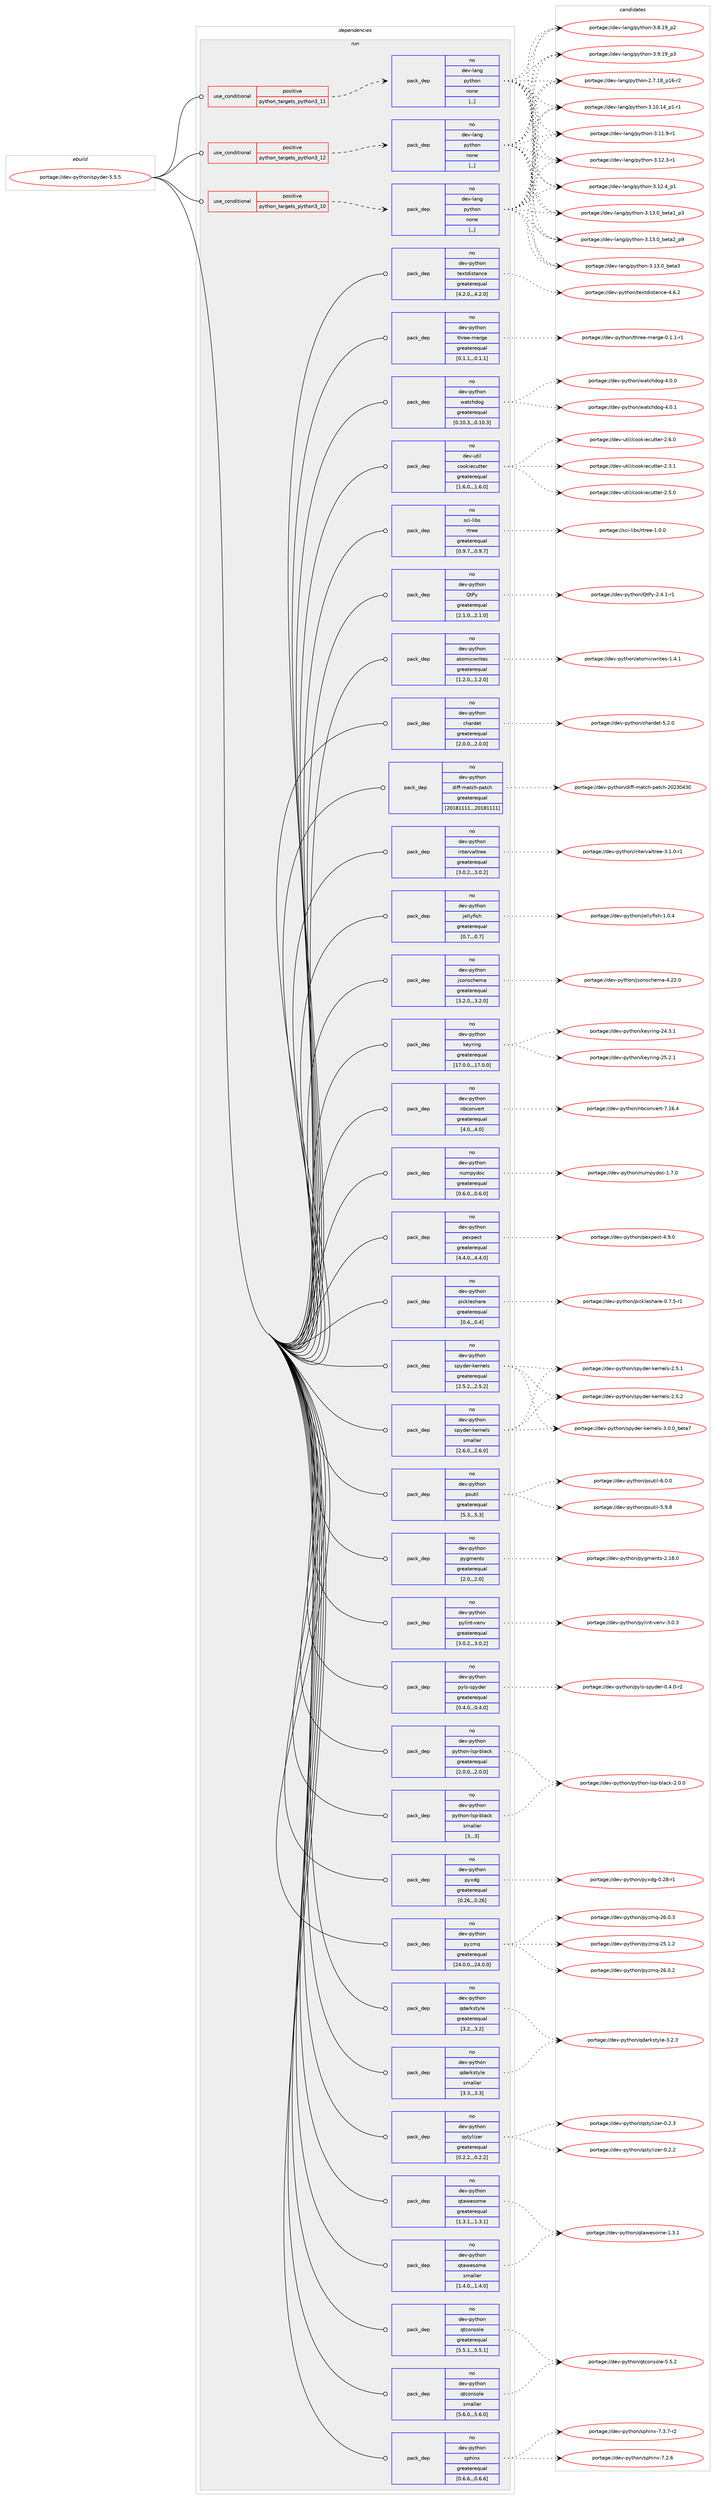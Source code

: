 digraph prolog {

# *************
# Graph options
# *************

newrank=true;
concentrate=true;
compound=true;
graph [rankdir=LR,fontname=Helvetica,fontsize=10,ranksep=1.5];#, ranksep=2.5, nodesep=0.2];
edge  [arrowhead=vee];
node  [fontname=Helvetica,fontsize=10];

# **********
# The ebuild
# **********

subgraph cluster_leftcol {
color=gray;
rank=same;
label=<<i>ebuild</i>>;
id [label="portage://dev-python/spyder-5.5.5", color=red, width=4, href="../dev-python/spyder-5.5.5.svg"];
}

# ****************
# The dependencies
# ****************

subgraph cluster_midcol {
color=gray;
label=<<i>dependencies</i>>;
subgraph cluster_compile {
fillcolor="#eeeeee";
style=filled;
label=<<i>compile</i>>;
}
subgraph cluster_compileandrun {
fillcolor="#eeeeee";
style=filled;
label=<<i>compile and run</i>>;
}
subgraph cluster_run {
fillcolor="#eeeeee";
style=filled;
label=<<i>run</i>>;
subgraph cond38688 {
dependency160227 [label=<<TABLE BORDER="0" CELLBORDER="1" CELLSPACING="0" CELLPADDING="4"><TR><TD ROWSPAN="3" CELLPADDING="10">use_conditional</TD></TR><TR><TD>positive</TD></TR><TR><TD>python_targets_python3_10</TD></TR></TABLE>>, shape=none, color=red];
subgraph pack120301 {
dependency160228 [label=<<TABLE BORDER="0" CELLBORDER="1" CELLSPACING="0" CELLPADDING="4" WIDTH="220"><TR><TD ROWSPAN="6" CELLPADDING="30">pack_dep</TD></TR><TR><TD WIDTH="110">no</TD></TR><TR><TD>dev-lang</TD></TR><TR><TD>python</TD></TR><TR><TD>none</TD></TR><TR><TD>[,,]</TD></TR></TABLE>>, shape=none, color=blue];
}
dependency160227:e -> dependency160228:w [weight=20,style="dashed",arrowhead="vee"];
}
id:e -> dependency160227:w [weight=20,style="solid",arrowhead="odot"];
subgraph cond38689 {
dependency160229 [label=<<TABLE BORDER="0" CELLBORDER="1" CELLSPACING="0" CELLPADDING="4"><TR><TD ROWSPAN="3" CELLPADDING="10">use_conditional</TD></TR><TR><TD>positive</TD></TR><TR><TD>python_targets_python3_11</TD></TR></TABLE>>, shape=none, color=red];
subgraph pack120302 {
dependency160230 [label=<<TABLE BORDER="0" CELLBORDER="1" CELLSPACING="0" CELLPADDING="4" WIDTH="220"><TR><TD ROWSPAN="6" CELLPADDING="30">pack_dep</TD></TR><TR><TD WIDTH="110">no</TD></TR><TR><TD>dev-lang</TD></TR><TR><TD>python</TD></TR><TR><TD>none</TD></TR><TR><TD>[,,]</TD></TR></TABLE>>, shape=none, color=blue];
}
dependency160229:e -> dependency160230:w [weight=20,style="dashed",arrowhead="vee"];
}
id:e -> dependency160229:w [weight=20,style="solid",arrowhead="odot"];
subgraph cond38690 {
dependency160231 [label=<<TABLE BORDER="0" CELLBORDER="1" CELLSPACING="0" CELLPADDING="4"><TR><TD ROWSPAN="3" CELLPADDING="10">use_conditional</TD></TR><TR><TD>positive</TD></TR><TR><TD>python_targets_python3_12</TD></TR></TABLE>>, shape=none, color=red];
subgraph pack120303 {
dependency160232 [label=<<TABLE BORDER="0" CELLBORDER="1" CELLSPACING="0" CELLPADDING="4" WIDTH="220"><TR><TD ROWSPAN="6" CELLPADDING="30">pack_dep</TD></TR><TR><TD WIDTH="110">no</TD></TR><TR><TD>dev-lang</TD></TR><TR><TD>python</TD></TR><TR><TD>none</TD></TR><TR><TD>[,,]</TD></TR></TABLE>>, shape=none, color=blue];
}
dependency160231:e -> dependency160232:w [weight=20,style="dashed",arrowhead="vee"];
}
id:e -> dependency160231:w [weight=20,style="solid",arrowhead="odot"];
subgraph pack120304 {
dependency160233 [label=<<TABLE BORDER="0" CELLBORDER="1" CELLSPACING="0" CELLPADDING="4" WIDTH="220"><TR><TD ROWSPAN="6" CELLPADDING="30">pack_dep</TD></TR><TR><TD WIDTH="110">no</TD></TR><TR><TD>dev-python</TD></TR><TR><TD>QtPy</TD></TR><TR><TD>greaterequal</TD></TR><TR><TD>[2.1.0,,,2.1.0]</TD></TR></TABLE>>, shape=none, color=blue];
}
id:e -> dependency160233:w [weight=20,style="solid",arrowhead="odot"];
subgraph pack120305 {
dependency160234 [label=<<TABLE BORDER="0" CELLBORDER="1" CELLSPACING="0" CELLPADDING="4" WIDTH="220"><TR><TD ROWSPAN="6" CELLPADDING="30">pack_dep</TD></TR><TR><TD WIDTH="110">no</TD></TR><TR><TD>dev-python</TD></TR><TR><TD>atomicwrites</TD></TR><TR><TD>greaterequal</TD></TR><TR><TD>[1.2.0,,,1.2.0]</TD></TR></TABLE>>, shape=none, color=blue];
}
id:e -> dependency160234:w [weight=20,style="solid",arrowhead="odot"];
subgraph pack120306 {
dependency160235 [label=<<TABLE BORDER="0" CELLBORDER="1" CELLSPACING="0" CELLPADDING="4" WIDTH="220"><TR><TD ROWSPAN="6" CELLPADDING="30">pack_dep</TD></TR><TR><TD WIDTH="110">no</TD></TR><TR><TD>dev-python</TD></TR><TR><TD>chardet</TD></TR><TR><TD>greaterequal</TD></TR><TR><TD>[2.0.0,,,2.0.0]</TD></TR></TABLE>>, shape=none, color=blue];
}
id:e -> dependency160235:w [weight=20,style="solid",arrowhead="odot"];
subgraph pack120307 {
dependency160236 [label=<<TABLE BORDER="0" CELLBORDER="1" CELLSPACING="0" CELLPADDING="4" WIDTH="220"><TR><TD ROWSPAN="6" CELLPADDING="30">pack_dep</TD></TR><TR><TD WIDTH="110">no</TD></TR><TR><TD>dev-python</TD></TR><TR><TD>diff-match-patch</TD></TR><TR><TD>greaterequal</TD></TR><TR><TD>[20181111,,,20181111]</TD></TR></TABLE>>, shape=none, color=blue];
}
id:e -> dependency160236:w [weight=20,style="solid",arrowhead="odot"];
subgraph pack120308 {
dependency160237 [label=<<TABLE BORDER="0" CELLBORDER="1" CELLSPACING="0" CELLPADDING="4" WIDTH="220"><TR><TD ROWSPAN="6" CELLPADDING="30">pack_dep</TD></TR><TR><TD WIDTH="110">no</TD></TR><TR><TD>dev-python</TD></TR><TR><TD>intervaltree</TD></TR><TR><TD>greaterequal</TD></TR><TR><TD>[3.0.2,,,3.0.2]</TD></TR></TABLE>>, shape=none, color=blue];
}
id:e -> dependency160237:w [weight=20,style="solid",arrowhead="odot"];
subgraph pack120309 {
dependency160238 [label=<<TABLE BORDER="0" CELLBORDER="1" CELLSPACING="0" CELLPADDING="4" WIDTH="220"><TR><TD ROWSPAN="6" CELLPADDING="30">pack_dep</TD></TR><TR><TD WIDTH="110">no</TD></TR><TR><TD>dev-python</TD></TR><TR><TD>jellyfish</TD></TR><TR><TD>greaterequal</TD></TR><TR><TD>[0.7,,,0.7]</TD></TR></TABLE>>, shape=none, color=blue];
}
id:e -> dependency160238:w [weight=20,style="solid",arrowhead="odot"];
subgraph pack120310 {
dependency160239 [label=<<TABLE BORDER="0" CELLBORDER="1" CELLSPACING="0" CELLPADDING="4" WIDTH="220"><TR><TD ROWSPAN="6" CELLPADDING="30">pack_dep</TD></TR><TR><TD WIDTH="110">no</TD></TR><TR><TD>dev-python</TD></TR><TR><TD>jsonschema</TD></TR><TR><TD>greaterequal</TD></TR><TR><TD>[3.2.0,,,3.2.0]</TD></TR></TABLE>>, shape=none, color=blue];
}
id:e -> dependency160239:w [weight=20,style="solid",arrowhead="odot"];
subgraph pack120311 {
dependency160240 [label=<<TABLE BORDER="0" CELLBORDER="1" CELLSPACING="0" CELLPADDING="4" WIDTH="220"><TR><TD ROWSPAN="6" CELLPADDING="30">pack_dep</TD></TR><TR><TD WIDTH="110">no</TD></TR><TR><TD>dev-python</TD></TR><TR><TD>keyring</TD></TR><TR><TD>greaterequal</TD></TR><TR><TD>[17.0.0,,,17.0.0]</TD></TR></TABLE>>, shape=none, color=blue];
}
id:e -> dependency160240:w [weight=20,style="solid",arrowhead="odot"];
subgraph pack120312 {
dependency160241 [label=<<TABLE BORDER="0" CELLBORDER="1" CELLSPACING="0" CELLPADDING="4" WIDTH="220"><TR><TD ROWSPAN="6" CELLPADDING="30">pack_dep</TD></TR><TR><TD WIDTH="110">no</TD></TR><TR><TD>dev-python</TD></TR><TR><TD>nbconvert</TD></TR><TR><TD>greaterequal</TD></TR><TR><TD>[4.0,,,4.0]</TD></TR></TABLE>>, shape=none, color=blue];
}
id:e -> dependency160241:w [weight=20,style="solid",arrowhead="odot"];
subgraph pack120313 {
dependency160242 [label=<<TABLE BORDER="0" CELLBORDER="1" CELLSPACING="0" CELLPADDING="4" WIDTH="220"><TR><TD ROWSPAN="6" CELLPADDING="30">pack_dep</TD></TR><TR><TD WIDTH="110">no</TD></TR><TR><TD>dev-python</TD></TR><TR><TD>numpydoc</TD></TR><TR><TD>greaterequal</TD></TR><TR><TD>[0.6.0,,,0.6.0]</TD></TR></TABLE>>, shape=none, color=blue];
}
id:e -> dependency160242:w [weight=20,style="solid",arrowhead="odot"];
subgraph pack120314 {
dependency160243 [label=<<TABLE BORDER="0" CELLBORDER="1" CELLSPACING="0" CELLPADDING="4" WIDTH="220"><TR><TD ROWSPAN="6" CELLPADDING="30">pack_dep</TD></TR><TR><TD WIDTH="110">no</TD></TR><TR><TD>dev-python</TD></TR><TR><TD>pexpect</TD></TR><TR><TD>greaterequal</TD></TR><TR><TD>[4.4.0,,,4.4.0]</TD></TR></TABLE>>, shape=none, color=blue];
}
id:e -> dependency160243:w [weight=20,style="solid",arrowhead="odot"];
subgraph pack120315 {
dependency160244 [label=<<TABLE BORDER="0" CELLBORDER="1" CELLSPACING="0" CELLPADDING="4" WIDTH="220"><TR><TD ROWSPAN="6" CELLPADDING="30">pack_dep</TD></TR><TR><TD WIDTH="110">no</TD></TR><TR><TD>dev-python</TD></TR><TR><TD>pickleshare</TD></TR><TR><TD>greaterequal</TD></TR><TR><TD>[0.4,,,0.4]</TD></TR></TABLE>>, shape=none, color=blue];
}
id:e -> dependency160244:w [weight=20,style="solid",arrowhead="odot"];
subgraph pack120316 {
dependency160245 [label=<<TABLE BORDER="0" CELLBORDER="1" CELLSPACING="0" CELLPADDING="4" WIDTH="220"><TR><TD ROWSPAN="6" CELLPADDING="30">pack_dep</TD></TR><TR><TD WIDTH="110">no</TD></TR><TR><TD>dev-python</TD></TR><TR><TD>psutil</TD></TR><TR><TD>greaterequal</TD></TR><TR><TD>[5.3,,,5.3]</TD></TR></TABLE>>, shape=none, color=blue];
}
id:e -> dependency160245:w [weight=20,style="solid",arrowhead="odot"];
subgraph pack120317 {
dependency160246 [label=<<TABLE BORDER="0" CELLBORDER="1" CELLSPACING="0" CELLPADDING="4" WIDTH="220"><TR><TD ROWSPAN="6" CELLPADDING="30">pack_dep</TD></TR><TR><TD WIDTH="110">no</TD></TR><TR><TD>dev-python</TD></TR><TR><TD>pygments</TD></TR><TR><TD>greaterequal</TD></TR><TR><TD>[2.0,,,2.0]</TD></TR></TABLE>>, shape=none, color=blue];
}
id:e -> dependency160246:w [weight=20,style="solid",arrowhead="odot"];
subgraph pack120318 {
dependency160247 [label=<<TABLE BORDER="0" CELLBORDER="1" CELLSPACING="0" CELLPADDING="4" WIDTH="220"><TR><TD ROWSPAN="6" CELLPADDING="30">pack_dep</TD></TR><TR><TD WIDTH="110">no</TD></TR><TR><TD>dev-python</TD></TR><TR><TD>pylint-venv</TD></TR><TR><TD>greaterequal</TD></TR><TR><TD>[3.0.2,,,3.0.2]</TD></TR></TABLE>>, shape=none, color=blue];
}
id:e -> dependency160247:w [weight=20,style="solid",arrowhead="odot"];
subgraph pack120319 {
dependency160248 [label=<<TABLE BORDER="0" CELLBORDER="1" CELLSPACING="0" CELLPADDING="4" WIDTH="220"><TR><TD ROWSPAN="6" CELLPADDING="30">pack_dep</TD></TR><TR><TD WIDTH="110">no</TD></TR><TR><TD>dev-python</TD></TR><TR><TD>pyls-spyder</TD></TR><TR><TD>greaterequal</TD></TR><TR><TD>[0.4.0,,,0.4.0]</TD></TR></TABLE>>, shape=none, color=blue];
}
id:e -> dependency160248:w [weight=20,style="solid",arrowhead="odot"];
subgraph pack120320 {
dependency160249 [label=<<TABLE BORDER="0" CELLBORDER="1" CELLSPACING="0" CELLPADDING="4" WIDTH="220"><TR><TD ROWSPAN="6" CELLPADDING="30">pack_dep</TD></TR><TR><TD WIDTH="110">no</TD></TR><TR><TD>dev-python</TD></TR><TR><TD>python-lsp-black</TD></TR><TR><TD>greaterequal</TD></TR><TR><TD>[2.0.0,,,2.0.0]</TD></TR></TABLE>>, shape=none, color=blue];
}
id:e -> dependency160249:w [weight=20,style="solid",arrowhead="odot"];
subgraph pack120321 {
dependency160250 [label=<<TABLE BORDER="0" CELLBORDER="1" CELLSPACING="0" CELLPADDING="4" WIDTH="220"><TR><TD ROWSPAN="6" CELLPADDING="30">pack_dep</TD></TR><TR><TD WIDTH="110">no</TD></TR><TR><TD>dev-python</TD></TR><TR><TD>python-lsp-black</TD></TR><TR><TD>smaller</TD></TR><TR><TD>[3,,,3]</TD></TR></TABLE>>, shape=none, color=blue];
}
id:e -> dependency160250:w [weight=20,style="solid",arrowhead="odot"];
subgraph pack120322 {
dependency160251 [label=<<TABLE BORDER="0" CELLBORDER="1" CELLSPACING="0" CELLPADDING="4" WIDTH="220"><TR><TD ROWSPAN="6" CELLPADDING="30">pack_dep</TD></TR><TR><TD WIDTH="110">no</TD></TR><TR><TD>dev-python</TD></TR><TR><TD>pyxdg</TD></TR><TR><TD>greaterequal</TD></TR><TR><TD>[0.26,,,0.26]</TD></TR></TABLE>>, shape=none, color=blue];
}
id:e -> dependency160251:w [weight=20,style="solid",arrowhead="odot"];
subgraph pack120323 {
dependency160252 [label=<<TABLE BORDER="0" CELLBORDER="1" CELLSPACING="0" CELLPADDING="4" WIDTH="220"><TR><TD ROWSPAN="6" CELLPADDING="30">pack_dep</TD></TR><TR><TD WIDTH="110">no</TD></TR><TR><TD>dev-python</TD></TR><TR><TD>pyzmq</TD></TR><TR><TD>greaterequal</TD></TR><TR><TD>[24.0.0,,,24.0.0]</TD></TR></TABLE>>, shape=none, color=blue];
}
id:e -> dependency160252:w [weight=20,style="solid",arrowhead="odot"];
subgraph pack120324 {
dependency160253 [label=<<TABLE BORDER="0" CELLBORDER="1" CELLSPACING="0" CELLPADDING="4" WIDTH="220"><TR><TD ROWSPAN="6" CELLPADDING="30">pack_dep</TD></TR><TR><TD WIDTH="110">no</TD></TR><TR><TD>dev-python</TD></TR><TR><TD>qdarkstyle</TD></TR><TR><TD>greaterequal</TD></TR><TR><TD>[3.2,,,3.2]</TD></TR></TABLE>>, shape=none, color=blue];
}
id:e -> dependency160253:w [weight=20,style="solid",arrowhead="odot"];
subgraph pack120325 {
dependency160254 [label=<<TABLE BORDER="0" CELLBORDER="1" CELLSPACING="0" CELLPADDING="4" WIDTH="220"><TR><TD ROWSPAN="6" CELLPADDING="30">pack_dep</TD></TR><TR><TD WIDTH="110">no</TD></TR><TR><TD>dev-python</TD></TR><TR><TD>qdarkstyle</TD></TR><TR><TD>smaller</TD></TR><TR><TD>[3.3,,,3.3]</TD></TR></TABLE>>, shape=none, color=blue];
}
id:e -> dependency160254:w [weight=20,style="solid",arrowhead="odot"];
subgraph pack120326 {
dependency160255 [label=<<TABLE BORDER="0" CELLBORDER="1" CELLSPACING="0" CELLPADDING="4" WIDTH="220"><TR><TD ROWSPAN="6" CELLPADDING="30">pack_dep</TD></TR><TR><TD WIDTH="110">no</TD></TR><TR><TD>dev-python</TD></TR><TR><TD>qstylizer</TD></TR><TR><TD>greaterequal</TD></TR><TR><TD>[0.2.2,,,0.2.2]</TD></TR></TABLE>>, shape=none, color=blue];
}
id:e -> dependency160255:w [weight=20,style="solid",arrowhead="odot"];
subgraph pack120327 {
dependency160256 [label=<<TABLE BORDER="0" CELLBORDER="1" CELLSPACING="0" CELLPADDING="4" WIDTH="220"><TR><TD ROWSPAN="6" CELLPADDING="30">pack_dep</TD></TR><TR><TD WIDTH="110">no</TD></TR><TR><TD>dev-python</TD></TR><TR><TD>qtawesome</TD></TR><TR><TD>greaterequal</TD></TR><TR><TD>[1.3.1,,,1.3.1]</TD></TR></TABLE>>, shape=none, color=blue];
}
id:e -> dependency160256:w [weight=20,style="solid",arrowhead="odot"];
subgraph pack120328 {
dependency160257 [label=<<TABLE BORDER="0" CELLBORDER="1" CELLSPACING="0" CELLPADDING="4" WIDTH="220"><TR><TD ROWSPAN="6" CELLPADDING="30">pack_dep</TD></TR><TR><TD WIDTH="110">no</TD></TR><TR><TD>dev-python</TD></TR><TR><TD>qtawesome</TD></TR><TR><TD>smaller</TD></TR><TR><TD>[1.4.0,,,1.4.0]</TD></TR></TABLE>>, shape=none, color=blue];
}
id:e -> dependency160257:w [weight=20,style="solid",arrowhead="odot"];
subgraph pack120329 {
dependency160258 [label=<<TABLE BORDER="0" CELLBORDER="1" CELLSPACING="0" CELLPADDING="4" WIDTH="220"><TR><TD ROWSPAN="6" CELLPADDING="30">pack_dep</TD></TR><TR><TD WIDTH="110">no</TD></TR><TR><TD>dev-python</TD></TR><TR><TD>qtconsole</TD></TR><TR><TD>greaterequal</TD></TR><TR><TD>[5.5.1,,,5.5.1]</TD></TR></TABLE>>, shape=none, color=blue];
}
id:e -> dependency160258:w [weight=20,style="solid",arrowhead="odot"];
subgraph pack120330 {
dependency160259 [label=<<TABLE BORDER="0" CELLBORDER="1" CELLSPACING="0" CELLPADDING="4" WIDTH="220"><TR><TD ROWSPAN="6" CELLPADDING="30">pack_dep</TD></TR><TR><TD WIDTH="110">no</TD></TR><TR><TD>dev-python</TD></TR><TR><TD>qtconsole</TD></TR><TR><TD>smaller</TD></TR><TR><TD>[5.6.0,,,5.6.0]</TD></TR></TABLE>>, shape=none, color=blue];
}
id:e -> dependency160259:w [weight=20,style="solid",arrowhead="odot"];
subgraph pack120331 {
dependency160260 [label=<<TABLE BORDER="0" CELLBORDER="1" CELLSPACING="0" CELLPADDING="4" WIDTH="220"><TR><TD ROWSPAN="6" CELLPADDING="30">pack_dep</TD></TR><TR><TD WIDTH="110">no</TD></TR><TR><TD>dev-python</TD></TR><TR><TD>sphinx</TD></TR><TR><TD>greaterequal</TD></TR><TR><TD>[0.6.6,,,0.6.6]</TD></TR></TABLE>>, shape=none, color=blue];
}
id:e -> dependency160260:w [weight=20,style="solid",arrowhead="odot"];
subgraph pack120332 {
dependency160261 [label=<<TABLE BORDER="0" CELLBORDER="1" CELLSPACING="0" CELLPADDING="4" WIDTH="220"><TR><TD ROWSPAN="6" CELLPADDING="30">pack_dep</TD></TR><TR><TD WIDTH="110">no</TD></TR><TR><TD>dev-python</TD></TR><TR><TD>spyder-kernels</TD></TR><TR><TD>greaterequal</TD></TR><TR><TD>[2.5.2,,,2.5.2]</TD></TR></TABLE>>, shape=none, color=blue];
}
id:e -> dependency160261:w [weight=20,style="solid",arrowhead="odot"];
subgraph pack120333 {
dependency160262 [label=<<TABLE BORDER="0" CELLBORDER="1" CELLSPACING="0" CELLPADDING="4" WIDTH="220"><TR><TD ROWSPAN="6" CELLPADDING="30">pack_dep</TD></TR><TR><TD WIDTH="110">no</TD></TR><TR><TD>dev-python</TD></TR><TR><TD>spyder-kernels</TD></TR><TR><TD>smaller</TD></TR><TR><TD>[2.6.0,,,2.6.0]</TD></TR></TABLE>>, shape=none, color=blue];
}
id:e -> dependency160262:w [weight=20,style="solid",arrowhead="odot"];
subgraph pack120334 {
dependency160263 [label=<<TABLE BORDER="0" CELLBORDER="1" CELLSPACING="0" CELLPADDING="4" WIDTH="220"><TR><TD ROWSPAN="6" CELLPADDING="30">pack_dep</TD></TR><TR><TD WIDTH="110">no</TD></TR><TR><TD>dev-python</TD></TR><TR><TD>textdistance</TD></TR><TR><TD>greaterequal</TD></TR><TR><TD>[4.2.0,,,4.2.0]</TD></TR></TABLE>>, shape=none, color=blue];
}
id:e -> dependency160263:w [weight=20,style="solid",arrowhead="odot"];
subgraph pack120335 {
dependency160264 [label=<<TABLE BORDER="0" CELLBORDER="1" CELLSPACING="0" CELLPADDING="4" WIDTH="220"><TR><TD ROWSPAN="6" CELLPADDING="30">pack_dep</TD></TR><TR><TD WIDTH="110">no</TD></TR><TR><TD>dev-python</TD></TR><TR><TD>three-merge</TD></TR><TR><TD>greaterequal</TD></TR><TR><TD>[0.1.1,,,0.1.1]</TD></TR></TABLE>>, shape=none, color=blue];
}
id:e -> dependency160264:w [weight=20,style="solid",arrowhead="odot"];
subgraph pack120336 {
dependency160265 [label=<<TABLE BORDER="0" CELLBORDER="1" CELLSPACING="0" CELLPADDING="4" WIDTH="220"><TR><TD ROWSPAN="6" CELLPADDING="30">pack_dep</TD></TR><TR><TD WIDTH="110">no</TD></TR><TR><TD>dev-python</TD></TR><TR><TD>watchdog</TD></TR><TR><TD>greaterequal</TD></TR><TR><TD>[0.10.3,,,0.10.3]</TD></TR></TABLE>>, shape=none, color=blue];
}
id:e -> dependency160265:w [weight=20,style="solid",arrowhead="odot"];
subgraph pack120337 {
dependency160266 [label=<<TABLE BORDER="0" CELLBORDER="1" CELLSPACING="0" CELLPADDING="4" WIDTH="220"><TR><TD ROWSPAN="6" CELLPADDING="30">pack_dep</TD></TR><TR><TD WIDTH="110">no</TD></TR><TR><TD>dev-util</TD></TR><TR><TD>cookiecutter</TD></TR><TR><TD>greaterequal</TD></TR><TR><TD>[1.6.0,,,1.6.0]</TD></TR></TABLE>>, shape=none, color=blue];
}
id:e -> dependency160266:w [weight=20,style="solid",arrowhead="odot"];
subgraph pack120338 {
dependency160267 [label=<<TABLE BORDER="0" CELLBORDER="1" CELLSPACING="0" CELLPADDING="4" WIDTH="220"><TR><TD ROWSPAN="6" CELLPADDING="30">pack_dep</TD></TR><TR><TD WIDTH="110">no</TD></TR><TR><TD>sci-libs</TD></TR><TR><TD>rtree</TD></TR><TR><TD>greaterequal</TD></TR><TR><TD>[0.9.7,,,0.9.7]</TD></TR></TABLE>>, shape=none, color=blue];
}
id:e -> dependency160267:w [weight=20,style="solid",arrowhead="odot"];
}
}

# **************
# The candidates
# **************

subgraph cluster_choices {
rank=same;
color=gray;
label=<<i>candidates</i>>;

subgraph choice120301 {
color=black;
nodesep=1;
choice100101118451089711010347112121116104111110455046554649569511249544511450 [label="portage://dev-lang/python-2.7.18_p16-r2", color=red, width=4,href="../dev-lang/python-2.7.18_p16-r2.svg"];
choice100101118451089711010347112121116104111110455146494846495295112494511449 [label="portage://dev-lang/python-3.10.14_p1-r1", color=red, width=4,href="../dev-lang/python-3.10.14_p1-r1.svg"];
choice100101118451089711010347112121116104111110455146494946574511449 [label="portage://dev-lang/python-3.11.9-r1", color=red, width=4,href="../dev-lang/python-3.11.9-r1.svg"];
choice100101118451089711010347112121116104111110455146495046514511449 [label="portage://dev-lang/python-3.12.3-r1", color=red, width=4,href="../dev-lang/python-3.12.3-r1.svg"];
choice100101118451089711010347112121116104111110455146495046529511249 [label="portage://dev-lang/python-3.12.4_p1", color=red, width=4,href="../dev-lang/python-3.12.4_p1.svg"];
choice10010111845108971101034711212111610411111045514649514648959810111697499511251 [label="portage://dev-lang/python-3.13.0_beta1_p3", color=red, width=4,href="../dev-lang/python-3.13.0_beta1_p3.svg"];
choice10010111845108971101034711212111610411111045514649514648959810111697509511257 [label="portage://dev-lang/python-3.13.0_beta2_p9", color=red, width=4,href="../dev-lang/python-3.13.0_beta2_p9.svg"];
choice1001011184510897110103471121211161041111104551464951464895981011169751 [label="portage://dev-lang/python-3.13.0_beta3", color=red, width=4,href="../dev-lang/python-3.13.0_beta3.svg"];
choice100101118451089711010347112121116104111110455146564649579511250 [label="portage://dev-lang/python-3.8.19_p2", color=red, width=4,href="../dev-lang/python-3.8.19_p2.svg"];
choice100101118451089711010347112121116104111110455146574649579511251 [label="portage://dev-lang/python-3.9.19_p3", color=red, width=4,href="../dev-lang/python-3.9.19_p3.svg"];
dependency160228:e -> choice100101118451089711010347112121116104111110455046554649569511249544511450:w [style=dotted,weight="100"];
dependency160228:e -> choice100101118451089711010347112121116104111110455146494846495295112494511449:w [style=dotted,weight="100"];
dependency160228:e -> choice100101118451089711010347112121116104111110455146494946574511449:w [style=dotted,weight="100"];
dependency160228:e -> choice100101118451089711010347112121116104111110455146495046514511449:w [style=dotted,weight="100"];
dependency160228:e -> choice100101118451089711010347112121116104111110455146495046529511249:w [style=dotted,weight="100"];
dependency160228:e -> choice10010111845108971101034711212111610411111045514649514648959810111697499511251:w [style=dotted,weight="100"];
dependency160228:e -> choice10010111845108971101034711212111610411111045514649514648959810111697509511257:w [style=dotted,weight="100"];
dependency160228:e -> choice1001011184510897110103471121211161041111104551464951464895981011169751:w [style=dotted,weight="100"];
dependency160228:e -> choice100101118451089711010347112121116104111110455146564649579511250:w [style=dotted,weight="100"];
dependency160228:e -> choice100101118451089711010347112121116104111110455146574649579511251:w [style=dotted,weight="100"];
}
subgraph choice120302 {
color=black;
nodesep=1;
choice100101118451089711010347112121116104111110455046554649569511249544511450 [label="portage://dev-lang/python-2.7.18_p16-r2", color=red, width=4,href="../dev-lang/python-2.7.18_p16-r2.svg"];
choice100101118451089711010347112121116104111110455146494846495295112494511449 [label="portage://dev-lang/python-3.10.14_p1-r1", color=red, width=4,href="../dev-lang/python-3.10.14_p1-r1.svg"];
choice100101118451089711010347112121116104111110455146494946574511449 [label="portage://dev-lang/python-3.11.9-r1", color=red, width=4,href="../dev-lang/python-3.11.9-r1.svg"];
choice100101118451089711010347112121116104111110455146495046514511449 [label="portage://dev-lang/python-3.12.3-r1", color=red, width=4,href="../dev-lang/python-3.12.3-r1.svg"];
choice100101118451089711010347112121116104111110455146495046529511249 [label="portage://dev-lang/python-3.12.4_p1", color=red, width=4,href="../dev-lang/python-3.12.4_p1.svg"];
choice10010111845108971101034711212111610411111045514649514648959810111697499511251 [label="portage://dev-lang/python-3.13.0_beta1_p3", color=red, width=4,href="../dev-lang/python-3.13.0_beta1_p3.svg"];
choice10010111845108971101034711212111610411111045514649514648959810111697509511257 [label="portage://dev-lang/python-3.13.0_beta2_p9", color=red, width=4,href="../dev-lang/python-3.13.0_beta2_p9.svg"];
choice1001011184510897110103471121211161041111104551464951464895981011169751 [label="portage://dev-lang/python-3.13.0_beta3", color=red, width=4,href="../dev-lang/python-3.13.0_beta3.svg"];
choice100101118451089711010347112121116104111110455146564649579511250 [label="portage://dev-lang/python-3.8.19_p2", color=red, width=4,href="../dev-lang/python-3.8.19_p2.svg"];
choice100101118451089711010347112121116104111110455146574649579511251 [label="portage://dev-lang/python-3.9.19_p3", color=red, width=4,href="../dev-lang/python-3.9.19_p3.svg"];
dependency160230:e -> choice100101118451089711010347112121116104111110455046554649569511249544511450:w [style=dotted,weight="100"];
dependency160230:e -> choice100101118451089711010347112121116104111110455146494846495295112494511449:w [style=dotted,weight="100"];
dependency160230:e -> choice100101118451089711010347112121116104111110455146494946574511449:w [style=dotted,weight="100"];
dependency160230:e -> choice100101118451089711010347112121116104111110455146495046514511449:w [style=dotted,weight="100"];
dependency160230:e -> choice100101118451089711010347112121116104111110455146495046529511249:w [style=dotted,weight="100"];
dependency160230:e -> choice10010111845108971101034711212111610411111045514649514648959810111697499511251:w [style=dotted,weight="100"];
dependency160230:e -> choice10010111845108971101034711212111610411111045514649514648959810111697509511257:w [style=dotted,weight="100"];
dependency160230:e -> choice1001011184510897110103471121211161041111104551464951464895981011169751:w [style=dotted,weight="100"];
dependency160230:e -> choice100101118451089711010347112121116104111110455146564649579511250:w [style=dotted,weight="100"];
dependency160230:e -> choice100101118451089711010347112121116104111110455146574649579511251:w [style=dotted,weight="100"];
}
subgraph choice120303 {
color=black;
nodesep=1;
choice100101118451089711010347112121116104111110455046554649569511249544511450 [label="portage://dev-lang/python-2.7.18_p16-r2", color=red, width=4,href="../dev-lang/python-2.7.18_p16-r2.svg"];
choice100101118451089711010347112121116104111110455146494846495295112494511449 [label="portage://dev-lang/python-3.10.14_p1-r1", color=red, width=4,href="../dev-lang/python-3.10.14_p1-r1.svg"];
choice100101118451089711010347112121116104111110455146494946574511449 [label="portage://dev-lang/python-3.11.9-r1", color=red, width=4,href="../dev-lang/python-3.11.9-r1.svg"];
choice100101118451089711010347112121116104111110455146495046514511449 [label="portage://dev-lang/python-3.12.3-r1", color=red, width=4,href="../dev-lang/python-3.12.3-r1.svg"];
choice100101118451089711010347112121116104111110455146495046529511249 [label="portage://dev-lang/python-3.12.4_p1", color=red, width=4,href="../dev-lang/python-3.12.4_p1.svg"];
choice10010111845108971101034711212111610411111045514649514648959810111697499511251 [label="portage://dev-lang/python-3.13.0_beta1_p3", color=red, width=4,href="../dev-lang/python-3.13.0_beta1_p3.svg"];
choice10010111845108971101034711212111610411111045514649514648959810111697509511257 [label="portage://dev-lang/python-3.13.0_beta2_p9", color=red, width=4,href="../dev-lang/python-3.13.0_beta2_p9.svg"];
choice1001011184510897110103471121211161041111104551464951464895981011169751 [label="portage://dev-lang/python-3.13.0_beta3", color=red, width=4,href="../dev-lang/python-3.13.0_beta3.svg"];
choice100101118451089711010347112121116104111110455146564649579511250 [label="portage://dev-lang/python-3.8.19_p2", color=red, width=4,href="../dev-lang/python-3.8.19_p2.svg"];
choice100101118451089711010347112121116104111110455146574649579511251 [label="portage://dev-lang/python-3.9.19_p3", color=red, width=4,href="../dev-lang/python-3.9.19_p3.svg"];
dependency160232:e -> choice100101118451089711010347112121116104111110455046554649569511249544511450:w [style=dotted,weight="100"];
dependency160232:e -> choice100101118451089711010347112121116104111110455146494846495295112494511449:w [style=dotted,weight="100"];
dependency160232:e -> choice100101118451089711010347112121116104111110455146494946574511449:w [style=dotted,weight="100"];
dependency160232:e -> choice100101118451089711010347112121116104111110455146495046514511449:w [style=dotted,weight="100"];
dependency160232:e -> choice100101118451089711010347112121116104111110455146495046529511249:w [style=dotted,weight="100"];
dependency160232:e -> choice10010111845108971101034711212111610411111045514649514648959810111697499511251:w [style=dotted,weight="100"];
dependency160232:e -> choice10010111845108971101034711212111610411111045514649514648959810111697509511257:w [style=dotted,weight="100"];
dependency160232:e -> choice1001011184510897110103471121211161041111104551464951464895981011169751:w [style=dotted,weight="100"];
dependency160232:e -> choice100101118451089711010347112121116104111110455146564649579511250:w [style=dotted,weight="100"];
dependency160232:e -> choice100101118451089711010347112121116104111110455146574649579511251:w [style=dotted,weight="100"];
}
subgraph choice120304 {
color=black;
nodesep=1;
choice100101118451121211161041111104781116801214550465246494511449 [label="portage://dev-python/QtPy-2.4.1-r1", color=red, width=4,href="../dev-python/QtPy-2.4.1-r1.svg"];
dependency160233:e -> choice100101118451121211161041111104781116801214550465246494511449:w [style=dotted,weight="100"];
}
subgraph choice120305 {
color=black;
nodesep=1;
choice10010111845112121116104111110479711611110910599119114105116101115454946524649 [label="portage://dev-python/atomicwrites-1.4.1", color=red, width=4,href="../dev-python/atomicwrites-1.4.1.svg"];
dependency160234:e -> choice10010111845112121116104111110479711611110910599119114105116101115454946524649:w [style=dotted,weight="100"];
}
subgraph choice120306 {
color=black;
nodesep=1;
choice10010111845112121116104111110479910497114100101116455346504648 [label="portage://dev-python/chardet-5.2.0", color=red, width=4,href="../dev-python/chardet-5.2.0.svg"];
dependency160235:e -> choice10010111845112121116104111110479910497114100101116455346504648:w [style=dotted,weight="100"];
}
subgraph choice120307 {
color=black;
nodesep=1;
choice1001011184511212111610411111047100105102102451099711699104451129711699104455048505148525148 [label="portage://dev-python/diff-match-patch-20230430", color=red, width=4,href="../dev-python/diff-match-patch-20230430.svg"];
dependency160236:e -> choice1001011184511212111610411111047100105102102451099711699104451129711699104455048505148525148:w [style=dotted,weight="100"];
}
subgraph choice120308 {
color=black;
nodesep=1;
choice1001011184511212111610411111047105110116101114118971081161141011014551464946484511449 [label="portage://dev-python/intervaltree-3.1.0-r1", color=red, width=4,href="../dev-python/intervaltree-3.1.0-r1.svg"];
dependency160237:e -> choice1001011184511212111610411111047105110116101114118971081161141011014551464946484511449:w [style=dotted,weight="100"];
}
subgraph choice120309 {
color=black;
nodesep=1;
choice1001011184511212111610411111047106101108108121102105115104454946484652 [label="portage://dev-python/jellyfish-1.0.4", color=red, width=4,href="../dev-python/jellyfish-1.0.4.svg"];
dependency160238:e -> choice1001011184511212111610411111047106101108108121102105115104454946484652:w [style=dotted,weight="100"];
}
subgraph choice120310 {
color=black;
nodesep=1;
choice1001011184511212111610411111047106115111110115991041011099745524650504648 [label="portage://dev-python/jsonschema-4.22.0", color=red, width=4,href="../dev-python/jsonschema-4.22.0.svg"];
dependency160239:e -> choice1001011184511212111610411111047106115111110115991041011099745524650504648:w [style=dotted,weight="100"];
}
subgraph choice120311 {
color=black;
nodesep=1;
choice100101118451121211161041111104710710112111410511010345505246514649 [label="portage://dev-python/keyring-24.3.1", color=red, width=4,href="../dev-python/keyring-24.3.1.svg"];
choice100101118451121211161041111104710710112111410511010345505346504649 [label="portage://dev-python/keyring-25.2.1", color=red, width=4,href="../dev-python/keyring-25.2.1.svg"];
dependency160240:e -> choice100101118451121211161041111104710710112111410511010345505246514649:w [style=dotted,weight="100"];
dependency160240:e -> choice100101118451121211161041111104710710112111410511010345505346504649:w [style=dotted,weight="100"];
}
subgraph choice120312 {
color=black;
nodesep=1;
choice1001011184511212111610411111047110989911111011810111411645554649544652 [label="portage://dev-python/nbconvert-7.16.4", color=red, width=4,href="../dev-python/nbconvert-7.16.4.svg"];
dependency160241:e -> choice1001011184511212111610411111047110989911111011810111411645554649544652:w [style=dotted,weight="100"];
}
subgraph choice120313 {
color=black;
nodesep=1;
choice100101118451121211161041111104711011710911212110011199454946554648 [label="portage://dev-python/numpydoc-1.7.0", color=red, width=4,href="../dev-python/numpydoc-1.7.0.svg"];
dependency160242:e -> choice100101118451121211161041111104711011710911212110011199454946554648:w [style=dotted,weight="100"];
}
subgraph choice120314 {
color=black;
nodesep=1;
choice100101118451121211161041111104711210112011210199116455246574648 [label="portage://dev-python/pexpect-4.9.0", color=red, width=4,href="../dev-python/pexpect-4.9.0.svg"];
dependency160243:e -> choice100101118451121211161041111104711210112011210199116455246574648:w [style=dotted,weight="100"];
}
subgraph choice120315 {
color=black;
nodesep=1;
choice100101118451121211161041111104711210599107108101115104971141014548465546534511449 [label="portage://dev-python/pickleshare-0.7.5-r1", color=red, width=4,href="../dev-python/pickleshare-0.7.5-r1.svg"];
dependency160244:e -> choice100101118451121211161041111104711210599107108101115104971141014548465546534511449:w [style=dotted,weight="100"];
}
subgraph choice120316 {
color=black;
nodesep=1;
choice1001011184511212111610411111047112115117116105108455346574656 [label="portage://dev-python/psutil-5.9.8", color=red, width=4,href="../dev-python/psutil-5.9.8.svg"];
choice1001011184511212111610411111047112115117116105108455446484648 [label="portage://dev-python/psutil-6.0.0", color=red, width=4,href="../dev-python/psutil-6.0.0.svg"];
dependency160245:e -> choice1001011184511212111610411111047112115117116105108455346574656:w [style=dotted,weight="100"];
dependency160245:e -> choice1001011184511212111610411111047112115117116105108455446484648:w [style=dotted,weight="100"];
}
subgraph choice120317 {
color=black;
nodesep=1;
choice100101118451121211161041111104711212110310910111011611545504649564648 [label="portage://dev-python/pygments-2.18.0", color=red, width=4,href="../dev-python/pygments-2.18.0.svg"];
dependency160246:e -> choice100101118451121211161041111104711212110310910111011611545504649564648:w [style=dotted,weight="100"];
}
subgraph choice120318 {
color=black;
nodesep=1;
choice100101118451121211161041111104711212110810511011645118101110118455146484651 [label="portage://dev-python/pylint-venv-3.0.3", color=red, width=4,href="../dev-python/pylint-venv-3.0.3.svg"];
dependency160247:e -> choice100101118451121211161041111104711212110810511011645118101110118455146484651:w [style=dotted,weight="100"];
}
subgraph choice120319 {
color=black;
nodesep=1;
choice1001011184511212111610411111047112121108115451151121211001011144548465246484511450 [label="portage://dev-python/pyls-spyder-0.4.0-r2", color=red, width=4,href="../dev-python/pyls-spyder-0.4.0-r2.svg"];
dependency160248:e -> choice1001011184511212111610411111047112121108115451151121211001011144548465246484511450:w [style=dotted,weight="100"];
}
subgraph choice120320 {
color=black;
nodesep=1;
choice10010111845112121116104111110471121211161041111104510811511245981089799107455046484648 [label="portage://dev-python/python-lsp-black-2.0.0", color=red, width=4,href="../dev-python/python-lsp-black-2.0.0.svg"];
dependency160249:e -> choice10010111845112121116104111110471121211161041111104510811511245981089799107455046484648:w [style=dotted,weight="100"];
}
subgraph choice120321 {
color=black;
nodesep=1;
choice10010111845112121116104111110471121211161041111104510811511245981089799107455046484648 [label="portage://dev-python/python-lsp-black-2.0.0", color=red, width=4,href="../dev-python/python-lsp-black-2.0.0.svg"];
dependency160250:e -> choice10010111845112121116104111110471121211161041111104510811511245981089799107455046484648:w [style=dotted,weight="100"];
}
subgraph choice120322 {
color=black;
nodesep=1;
choice100101118451121211161041111104711212112010010345484650564511449 [label="portage://dev-python/pyxdg-0.28-r1", color=red, width=4,href="../dev-python/pyxdg-0.28-r1.svg"];
dependency160251:e -> choice100101118451121211161041111104711212112010010345484650564511449:w [style=dotted,weight="100"];
}
subgraph choice120323 {
color=black;
nodesep=1;
choice100101118451121211161041111104711212112210911345505346494650 [label="portage://dev-python/pyzmq-25.1.2", color=red, width=4,href="../dev-python/pyzmq-25.1.2.svg"];
choice100101118451121211161041111104711212112210911345505446484650 [label="portage://dev-python/pyzmq-26.0.2", color=red, width=4,href="../dev-python/pyzmq-26.0.2.svg"];
choice100101118451121211161041111104711212112210911345505446484651 [label="portage://dev-python/pyzmq-26.0.3", color=red, width=4,href="../dev-python/pyzmq-26.0.3.svg"];
dependency160252:e -> choice100101118451121211161041111104711212112210911345505346494650:w [style=dotted,weight="100"];
dependency160252:e -> choice100101118451121211161041111104711212112210911345505446484650:w [style=dotted,weight="100"];
dependency160252:e -> choice100101118451121211161041111104711212112210911345505446484651:w [style=dotted,weight="100"];
}
subgraph choice120324 {
color=black;
nodesep=1;
choice100101118451121211161041111104711310097114107115116121108101455146504651 [label="portage://dev-python/qdarkstyle-3.2.3", color=red, width=4,href="../dev-python/qdarkstyle-3.2.3.svg"];
dependency160253:e -> choice100101118451121211161041111104711310097114107115116121108101455146504651:w [style=dotted,weight="100"];
}
subgraph choice120325 {
color=black;
nodesep=1;
choice100101118451121211161041111104711310097114107115116121108101455146504651 [label="portage://dev-python/qdarkstyle-3.2.3", color=red, width=4,href="../dev-python/qdarkstyle-3.2.3.svg"];
dependency160254:e -> choice100101118451121211161041111104711310097114107115116121108101455146504651:w [style=dotted,weight="100"];
}
subgraph choice120326 {
color=black;
nodesep=1;
choice1001011184511212111610411111047113115116121108105122101114454846504650 [label="portage://dev-python/qstylizer-0.2.2", color=red, width=4,href="../dev-python/qstylizer-0.2.2.svg"];
choice1001011184511212111610411111047113115116121108105122101114454846504651 [label="portage://dev-python/qstylizer-0.2.3", color=red, width=4,href="../dev-python/qstylizer-0.2.3.svg"];
dependency160255:e -> choice1001011184511212111610411111047113115116121108105122101114454846504650:w [style=dotted,weight="100"];
dependency160255:e -> choice1001011184511212111610411111047113115116121108105122101114454846504651:w [style=dotted,weight="100"];
}
subgraph choice120327 {
color=black;
nodesep=1;
choice100101118451121211161041111104711311697119101115111109101454946514649 [label="portage://dev-python/qtawesome-1.3.1", color=red, width=4,href="../dev-python/qtawesome-1.3.1.svg"];
dependency160256:e -> choice100101118451121211161041111104711311697119101115111109101454946514649:w [style=dotted,weight="100"];
}
subgraph choice120328 {
color=black;
nodesep=1;
choice100101118451121211161041111104711311697119101115111109101454946514649 [label="portage://dev-python/qtawesome-1.3.1", color=red, width=4,href="../dev-python/qtawesome-1.3.1.svg"];
dependency160257:e -> choice100101118451121211161041111104711311697119101115111109101454946514649:w [style=dotted,weight="100"];
}
subgraph choice120329 {
color=black;
nodesep=1;
choice100101118451121211161041111104711311699111110115111108101455346534650 [label="portage://dev-python/qtconsole-5.5.2", color=red, width=4,href="../dev-python/qtconsole-5.5.2.svg"];
dependency160258:e -> choice100101118451121211161041111104711311699111110115111108101455346534650:w [style=dotted,weight="100"];
}
subgraph choice120330 {
color=black;
nodesep=1;
choice100101118451121211161041111104711311699111110115111108101455346534650 [label="portage://dev-python/qtconsole-5.5.2", color=red, width=4,href="../dev-python/qtconsole-5.5.2.svg"];
dependency160259:e -> choice100101118451121211161041111104711311699111110115111108101455346534650:w [style=dotted,weight="100"];
}
subgraph choice120331 {
color=black;
nodesep=1;
choice1001011184511212111610411111047115112104105110120455546504654 [label="portage://dev-python/sphinx-7.2.6", color=red, width=4,href="../dev-python/sphinx-7.2.6.svg"];
choice10010111845112121116104111110471151121041051101204555465146554511450 [label="portage://dev-python/sphinx-7.3.7-r2", color=red, width=4,href="../dev-python/sphinx-7.3.7-r2.svg"];
dependency160260:e -> choice1001011184511212111610411111047115112104105110120455546504654:w [style=dotted,weight="100"];
dependency160260:e -> choice10010111845112121116104111110471151121041051101204555465146554511450:w [style=dotted,weight="100"];
}
subgraph choice120332 {
color=black;
nodesep=1;
choice100101118451121211161041111104711511212110010111445107101114110101108115455046534649 [label="portage://dev-python/spyder-kernels-2.5.1", color=red, width=4,href="../dev-python/spyder-kernels-2.5.1.svg"];
choice100101118451121211161041111104711511212110010111445107101114110101108115455046534650 [label="portage://dev-python/spyder-kernels-2.5.2", color=red, width=4,href="../dev-python/spyder-kernels-2.5.2.svg"];
choice10010111845112121116104111110471151121211001011144510710111411010110811545514648464895981011169755 [label="portage://dev-python/spyder-kernels-3.0.0_beta7", color=red, width=4,href="../dev-python/spyder-kernels-3.0.0_beta7.svg"];
dependency160261:e -> choice100101118451121211161041111104711511212110010111445107101114110101108115455046534649:w [style=dotted,weight="100"];
dependency160261:e -> choice100101118451121211161041111104711511212110010111445107101114110101108115455046534650:w [style=dotted,weight="100"];
dependency160261:e -> choice10010111845112121116104111110471151121211001011144510710111411010110811545514648464895981011169755:w [style=dotted,weight="100"];
}
subgraph choice120333 {
color=black;
nodesep=1;
choice100101118451121211161041111104711511212110010111445107101114110101108115455046534649 [label="portage://dev-python/spyder-kernels-2.5.1", color=red, width=4,href="../dev-python/spyder-kernels-2.5.1.svg"];
choice100101118451121211161041111104711511212110010111445107101114110101108115455046534650 [label="portage://dev-python/spyder-kernels-2.5.2", color=red, width=4,href="../dev-python/spyder-kernels-2.5.2.svg"];
choice10010111845112121116104111110471151121211001011144510710111411010110811545514648464895981011169755 [label="portage://dev-python/spyder-kernels-3.0.0_beta7", color=red, width=4,href="../dev-python/spyder-kernels-3.0.0_beta7.svg"];
dependency160262:e -> choice100101118451121211161041111104711511212110010111445107101114110101108115455046534649:w [style=dotted,weight="100"];
dependency160262:e -> choice100101118451121211161041111104711511212110010111445107101114110101108115455046534650:w [style=dotted,weight="100"];
dependency160262:e -> choice10010111845112121116104111110471151121211001011144510710111411010110811545514648464895981011169755:w [style=dotted,weight="100"];
}
subgraph choice120334 {
color=black;
nodesep=1;
choice10010111845112121116104111110471161011201161001051151169711099101455246544650 [label="portage://dev-python/textdistance-4.6.2", color=red, width=4,href="../dev-python/textdistance-4.6.2.svg"];
dependency160263:e -> choice10010111845112121116104111110471161011201161001051151169711099101455246544650:w [style=dotted,weight="100"];
}
subgraph choice120335 {
color=black;
nodesep=1;
choice1001011184511212111610411111047116104114101101451091011141031014548464946494511449 [label="portage://dev-python/three-merge-0.1.1-r1", color=red, width=4,href="../dev-python/three-merge-0.1.1-r1.svg"];
dependency160264:e -> choice1001011184511212111610411111047116104114101101451091011141031014548464946494511449:w [style=dotted,weight="100"];
}
subgraph choice120336 {
color=black;
nodesep=1;
choice10010111845112121116104111110471199711699104100111103455246484648 [label="portage://dev-python/watchdog-4.0.0", color=red, width=4,href="../dev-python/watchdog-4.0.0.svg"];
choice10010111845112121116104111110471199711699104100111103455246484649 [label="portage://dev-python/watchdog-4.0.1", color=red, width=4,href="../dev-python/watchdog-4.0.1.svg"];
dependency160265:e -> choice10010111845112121116104111110471199711699104100111103455246484648:w [style=dotted,weight="100"];
dependency160265:e -> choice10010111845112121116104111110471199711699104100111103455246484649:w [style=dotted,weight="100"];
}
subgraph choice120337 {
color=black;
nodesep=1;
choice10010111845117116105108479911111110710510199117116116101114455046514649 [label="portage://dev-util/cookiecutter-2.3.1", color=red, width=4,href="../dev-util/cookiecutter-2.3.1.svg"];
choice10010111845117116105108479911111110710510199117116116101114455046534648 [label="portage://dev-util/cookiecutter-2.5.0", color=red, width=4,href="../dev-util/cookiecutter-2.5.0.svg"];
choice10010111845117116105108479911111110710510199117116116101114455046544648 [label="portage://dev-util/cookiecutter-2.6.0", color=red, width=4,href="../dev-util/cookiecutter-2.6.0.svg"];
dependency160266:e -> choice10010111845117116105108479911111110710510199117116116101114455046514649:w [style=dotted,weight="100"];
dependency160266:e -> choice10010111845117116105108479911111110710510199117116116101114455046534648:w [style=dotted,weight="100"];
dependency160266:e -> choice10010111845117116105108479911111110710510199117116116101114455046544648:w [style=dotted,weight="100"];
}
subgraph choice120338 {
color=black;
nodesep=1;
choice11599105451081059811547114116114101101454946484648 [label="portage://sci-libs/rtree-1.0.0", color=red, width=4,href="../sci-libs/rtree-1.0.0.svg"];
dependency160267:e -> choice11599105451081059811547114116114101101454946484648:w [style=dotted,weight="100"];
}
}

}
